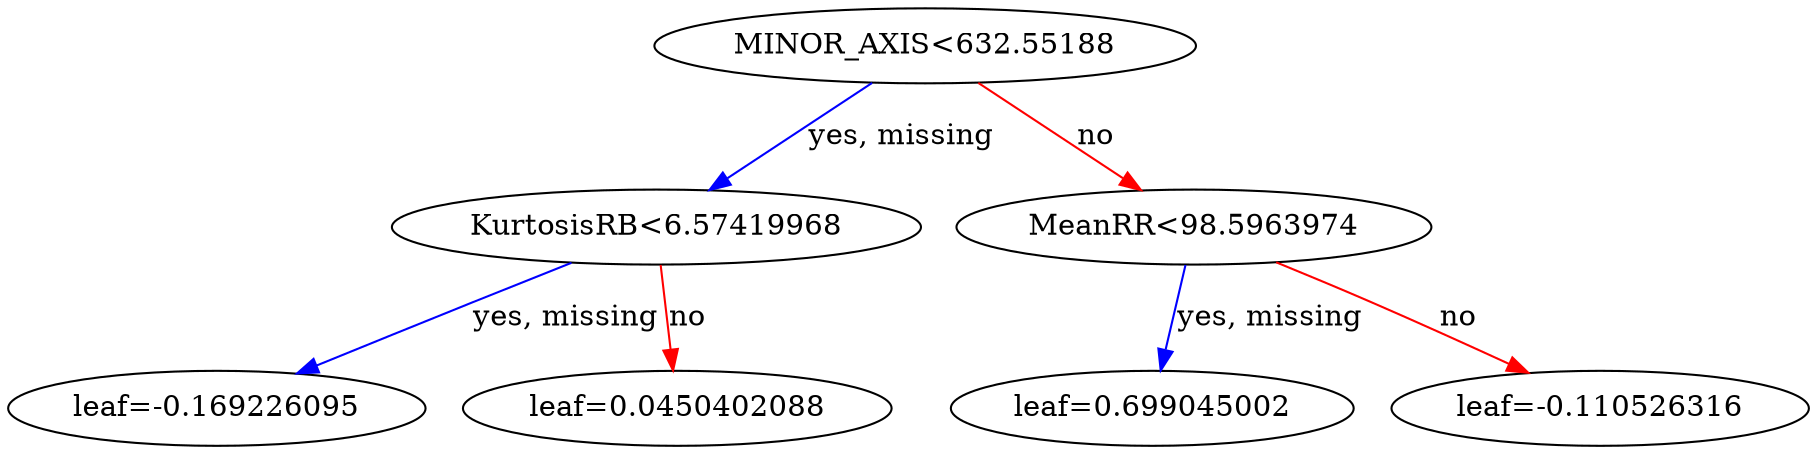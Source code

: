 digraph {
    graph [ rankdir=TB ]

    0 [ label="MINOR_AXIS<632.55188" ]
    0 -> 1 [label="yes, missing" color="#0000FF"]
    0 -> 2 [label="no" color="#FF0000"]

    1 [ label="KurtosisRB<6.57419968" ]
    1 -> 3 [label="yes, missing" color="#0000FF"]
    1 -> 4 [label="no" color="#FF0000"]

    3 [ label="leaf=-0.169226095" ]

    4 [ label="leaf=0.0450402088" ]

    2 [ label="MeanRR<98.5963974" ]
    2 -> 5 [label="yes, missing" color="#0000FF"]
    2 -> 6 [label="no" color="#FF0000"]

    5 [ label="leaf=0.699045002" ]

    6 [ label="leaf=-0.110526316" ]
}
